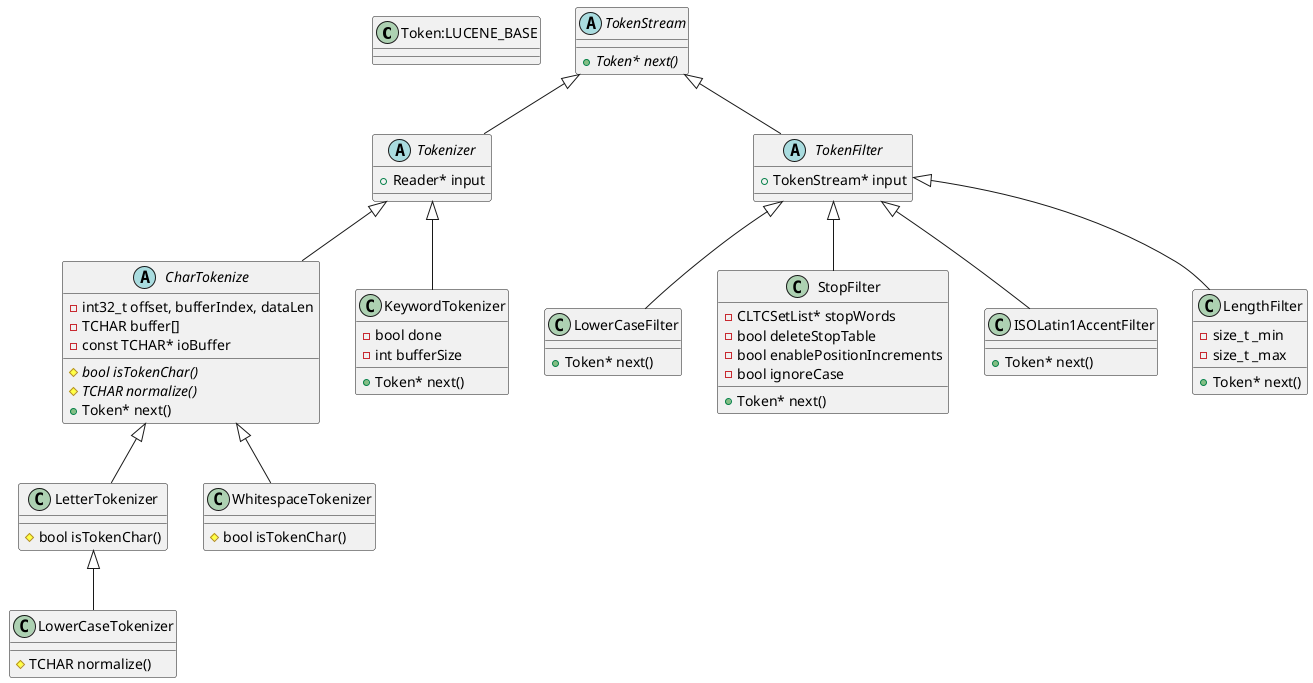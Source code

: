 @startuml
Class Token:LUCENE_BASE {

}

Abstract TokenStream {
      + {abstract} Token* next()
}

Abstract Tokenizer {
         + Reader* input
}

TokenStream <|-- Tokenizer  

Abstract TokenFilter {
         + TokenStream* input
}

TokenStream <|-- TokenFilter

Abstract CharTokenize {
      - int32_t offset, bufferIndex, dataLen
      - TCHAR buffer[]
      - const TCHAR* ioBuffer
      # {abstract} bool isTokenChar()
      # {abstract} TCHAR normalize()
      + Token* next()
}

Tokenizer <|-- CharTokenize

Class LetterTokenizer {
      # bool isTokenChar()
}
CharTokenize <|-- LetterTokenizer

Class LowerCaseTokenizer {
      # TCHAR normalize()      
}

LetterTokenizer <|-- LowerCaseTokenizer

Class WhitespaceTokenizer {
      # bool isTokenChar()
}

CharTokenize <|-- WhitespaceTokenizer

Class LowerCaseFilter {
      + Token* next()
}

TokenFilter <|-- LowerCaseFilter

Class StopFilter {
      - CLTCSetList* stopWords
      - bool deleteStopTable
      - bool enablePositionIncrements
      - bool ignoreCase
      + Token* next()
}

TokenFilter <|-- StopFilter

Class ISOLatin1AccentFilter { 
      + Token* next()
}

TokenFilter <|-- ISOLatin1AccentFilter

Class KeywordTokenizer {
      - bool done
      - int bufferSize
      + Token* next()
}

Tokenizer <|-- KeywordTokenizer


Class LengthFilter {
      - size_t _min
      - size_t _max
      + Token* next()
}

TokenFilter <|-- LengthFilter


@enduml
